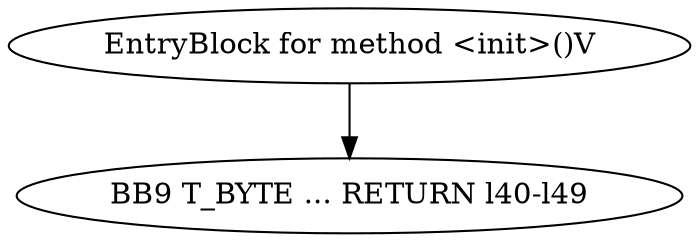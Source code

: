 digraph G {
  1 [ label="BB9 T_BYTE ... RETURN l40-l49" ];
  2 [ label="EntryBlock for method <init>()V" ];
  2 -> 1 [ label="" ];
}
